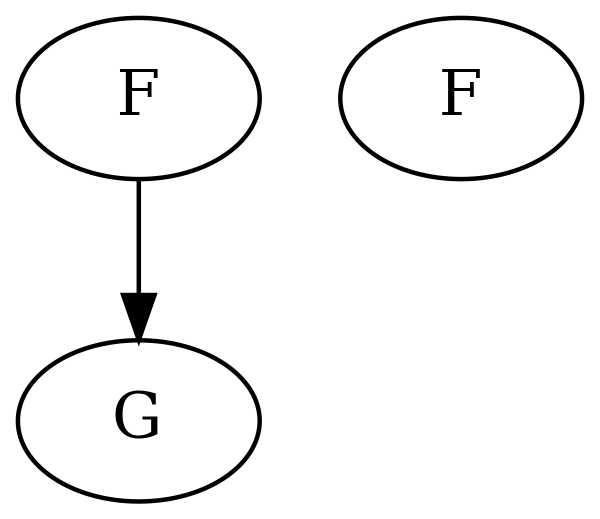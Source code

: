 digraph {
        graph [ size = "4,4!" ];
        F1 -> G;
        F1 [label="F"];
        F2 [label="F"];
}
